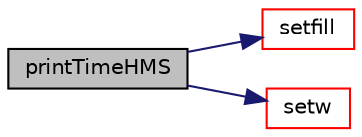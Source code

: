 digraph "printTimeHMS"
{
  bgcolor="transparent";
  edge [fontname="Helvetica",fontsize="10",labelfontname="Helvetica",labelfontsize="10"];
  node [fontname="Helvetica",fontsize="10",shape=record];
  rankdir="LR";
  Node1 [label="printTimeHMS",height=0.2,width=0.4,color="black", fillcolor="grey75", style="filled" fontcolor="black"];
  Node1 -> Node2 [color="midnightblue",fontsize="10",style="solid",fontname="Helvetica"];
  Node2 [label="setfill",height=0.2,width=0.4,color="red",URL="$namespaceFoam.html#a09376667c1c823079d20d7298be77d21"];
  Node1 -> Node3 [color="midnightblue",fontsize="10",style="solid",fontname="Helvetica"];
  Node3 [label="setw",height=0.2,width=0.4,color="red",URL="$namespaceFoam.html#a3318127f6f23246407ca749a0a0ea03c"];
}
